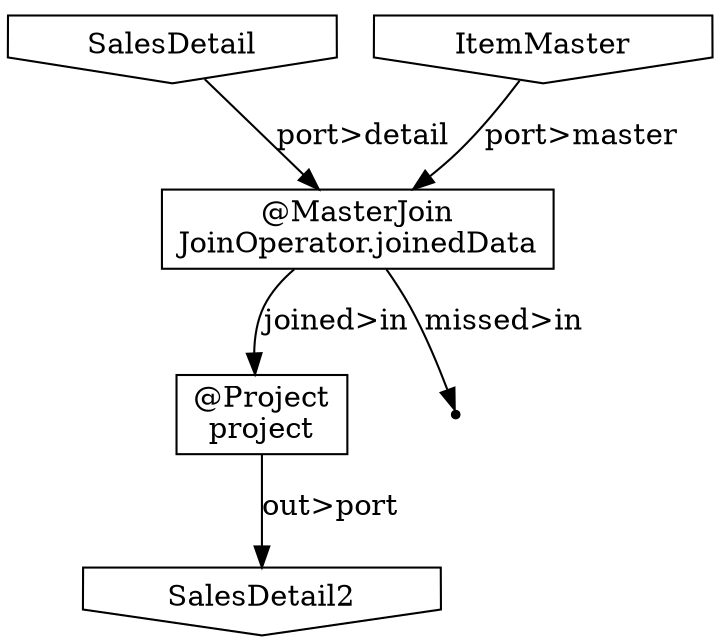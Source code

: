 digraph {
    "4bbb6979-40f4-4a68-9a9d-3bfa7acca39c" [shape=box, label="@Project\nproject"];
    "b3b4f31a-5819-48ba-b032-e6cbb0d37a43" [shape=box, label="@MasterJoin\nJoinOperator.joinedData"];
    "0cf1538d-c425-4714-ad44-cd3235178831" [shape=invhouse, label="SalesDetail"];
    "24d30dc3-ccda-489f-97d0-4449d4217394" [shape=invhouse, label="SalesDetail2"];
    "08b57eae-98c5-4fe2-839d-3e2f1e4149a9" [shape=invhouse, label="ItemMaster"];
    "598e033e-3780-4baa-a4fc-7a7e07b1eb8d" [shape=point];
    "4bbb6979-40f4-4a68-9a9d-3bfa7acca39c" -> "24d30dc3-ccda-489f-97d0-4449d4217394" [label="out>port"];
    "b3b4f31a-5819-48ba-b032-e6cbb0d37a43" -> "4bbb6979-40f4-4a68-9a9d-3bfa7acca39c" [label="joined>in"];
    "b3b4f31a-5819-48ba-b032-e6cbb0d37a43" -> "598e033e-3780-4baa-a4fc-7a7e07b1eb8d" [label="missed>in"];
    "0cf1538d-c425-4714-ad44-cd3235178831" -> "b3b4f31a-5819-48ba-b032-e6cbb0d37a43" [label="port>detail"];
    "08b57eae-98c5-4fe2-839d-3e2f1e4149a9" -> "b3b4f31a-5819-48ba-b032-e6cbb0d37a43" [label="port>master"];
}
